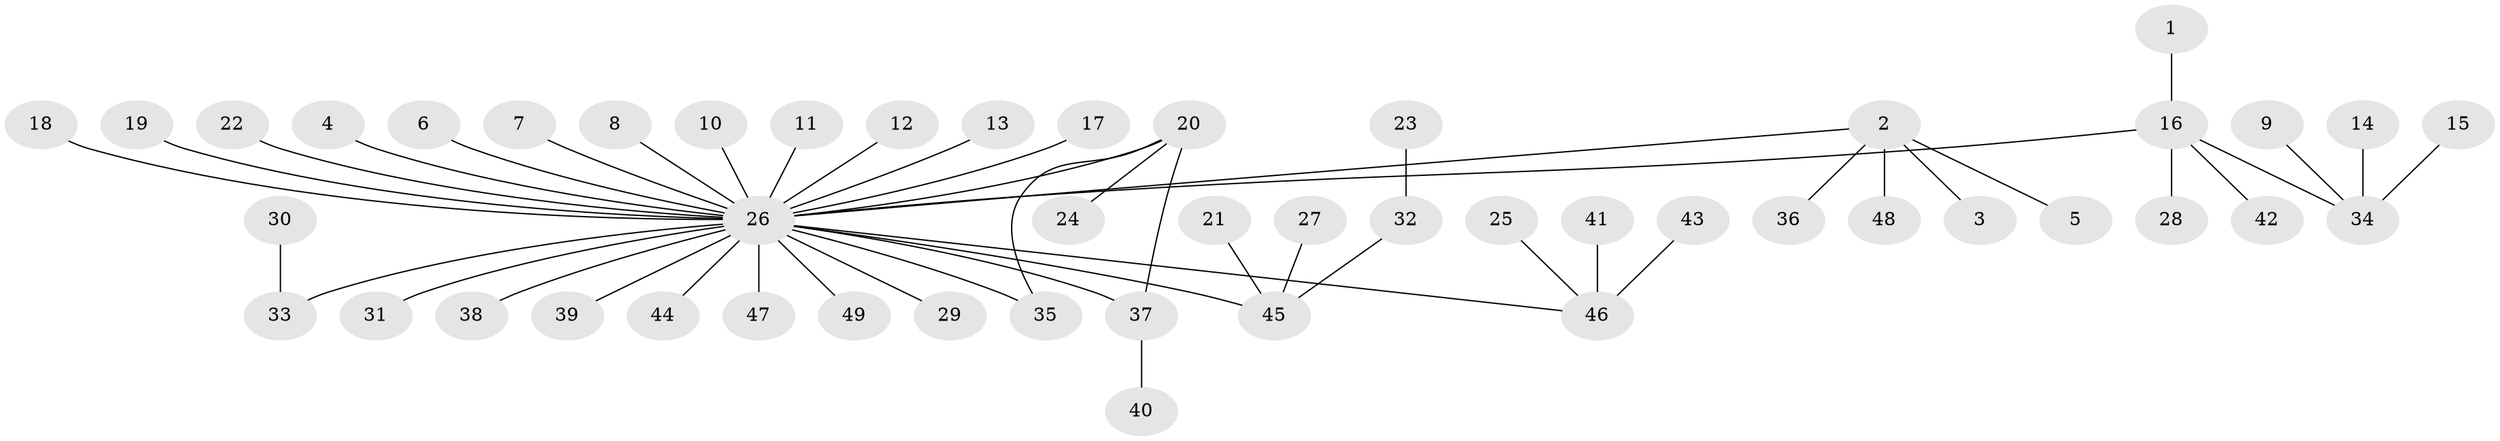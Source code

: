 // original degree distribution, {30: 0.0125, 6: 0.0375, 8: 0.0125, 1: 0.6625, 4: 0.025, 5: 0.025, 2: 0.1875, 3: 0.0375}
// Generated by graph-tools (version 1.1) at 2025/36/03/04/25 23:36:55]
// undirected, 49 vertices, 50 edges
graph export_dot {
  node [color=gray90,style=filled];
  1;
  2;
  3;
  4;
  5;
  6;
  7;
  8;
  9;
  10;
  11;
  12;
  13;
  14;
  15;
  16;
  17;
  18;
  19;
  20;
  21;
  22;
  23;
  24;
  25;
  26;
  27;
  28;
  29;
  30;
  31;
  32;
  33;
  34;
  35;
  36;
  37;
  38;
  39;
  40;
  41;
  42;
  43;
  44;
  45;
  46;
  47;
  48;
  49;
  1 -- 16 [weight=1.0];
  2 -- 3 [weight=1.0];
  2 -- 5 [weight=1.0];
  2 -- 26 [weight=1.0];
  2 -- 36 [weight=1.0];
  2 -- 48 [weight=1.0];
  4 -- 26 [weight=1.0];
  6 -- 26 [weight=1.0];
  7 -- 26 [weight=1.0];
  8 -- 26 [weight=1.0];
  9 -- 34 [weight=1.0];
  10 -- 26 [weight=1.0];
  11 -- 26 [weight=1.0];
  12 -- 26 [weight=1.0];
  13 -- 26 [weight=1.0];
  14 -- 34 [weight=1.0];
  15 -- 34 [weight=1.0];
  16 -- 26 [weight=1.0];
  16 -- 28 [weight=1.0];
  16 -- 34 [weight=1.0];
  16 -- 42 [weight=1.0];
  17 -- 26 [weight=1.0];
  18 -- 26 [weight=1.0];
  19 -- 26 [weight=1.0];
  20 -- 24 [weight=1.0];
  20 -- 26 [weight=1.0];
  20 -- 35 [weight=1.0];
  20 -- 37 [weight=1.0];
  21 -- 45 [weight=1.0];
  22 -- 26 [weight=1.0];
  23 -- 32 [weight=1.0];
  25 -- 46 [weight=1.0];
  26 -- 29 [weight=1.0];
  26 -- 31 [weight=1.0];
  26 -- 33 [weight=1.0];
  26 -- 35 [weight=1.0];
  26 -- 37 [weight=1.0];
  26 -- 38 [weight=1.0];
  26 -- 39 [weight=1.0];
  26 -- 44 [weight=1.0];
  26 -- 45 [weight=1.0];
  26 -- 46 [weight=1.0];
  26 -- 47 [weight=1.0];
  26 -- 49 [weight=1.0];
  27 -- 45 [weight=1.0];
  30 -- 33 [weight=1.0];
  32 -- 45 [weight=1.0];
  37 -- 40 [weight=1.0];
  41 -- 46 [weight=1.0];
  43 -- 46 [weight=2.0];
}
